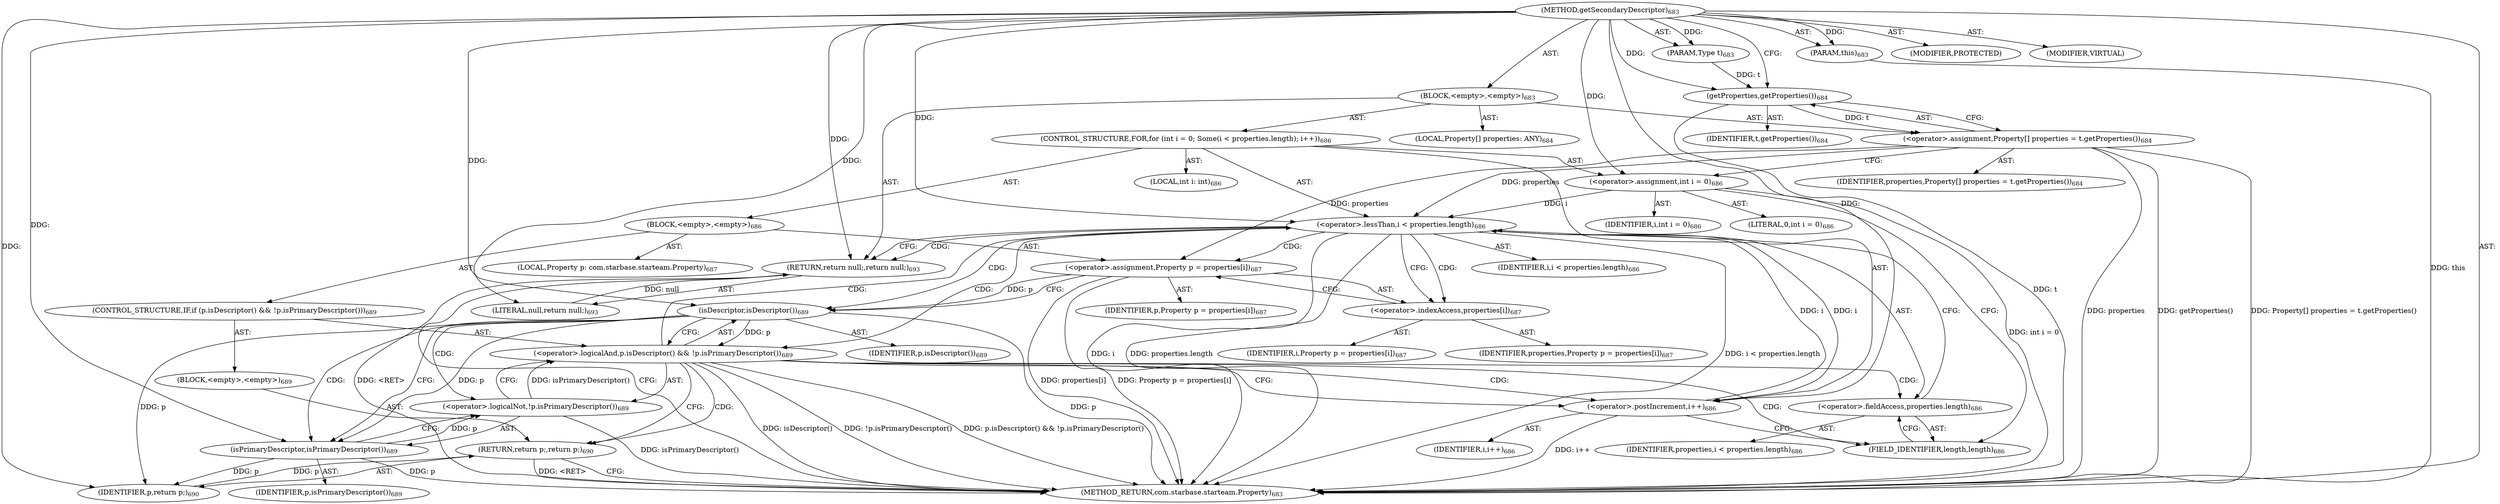 digraph "getSecondaryDescriptor" {  
"111669149709" [label = <(METHOD,getSecondaryDescriptor)<SUB>683</SUB>> ]
"115964117047" [label = <(PARAM,this)<SUB>683</SUB>> ]
"115964117048" [label = <(PARAM,Type t)<SUB>683</SUB>> ]
"25769803832" [label = <(BLOCK,&lt;empty&gt;,&lt;empty&gt;)<SUB>683</SUB>> ]
"94489280559" [label = <(LOCAL,Property[] properties: ANY)<SUB>684</SUB>> ]
"30064771450" [label = <(&lt;operator&gt;.assignment,Property[] properties = t.getProperties())<SUB>684</SUB>> ]
"68719477085" [label = <(IDENTIFIER,properties,Property[] properties = t.getProperties())<SUB>684</SUB>> ]
"30064771451" [label = <(getProperties,getProperties())<SUB>684</SUB>> ]
"68719477086" [label = <(IDENTIFIER,t,getProperties())<SUB>684</SUB>> ]
"47244640297" [label = <(CONTROL_STRUCTURE,FOR,for (int i = 0; Some(i &lt; properties.length); i++))<SUB>686</SUB>> ]
"94489280560" [label = <(LOCAL,int i: int)<SUB>686</SUB>> ]
"30064771452" [label = <(&lt;operator&gt;.assignment,int i = 0)<SUB>686</SUB>> ]
"68719477087" [label = <(IDENTIFIER,i,int i = 0)<SUB>686</SUB>> ]
"90194313295" [label = <(LITERAL,0,int i = 0)<SUB>686</SUB>> ]
"30064771453" [label = <(&lt;operator&gt;.lessThan,i &lt; properties.length)<SUB>686</SUB>> ]
"68719477088" [label = <(IDENTIFIER,i,i &lt; properties.length)<SUB>686</SUB>> ]
"30064771454" [label = <(&lt;operator&gt;.fieldAccess,properties.length)<SUB>686</SUB>> ]
"68719477089" [label = <(IDENTIFIER,properties,i &lt; properties.length)<SUB>686</SUB>> ]
"55834574881" [label = <(FIELD_IDENTIFIER,length,length)<SUB>686</SUB>> ]
"30064771455" [label = <(&lt;operator&gt;.postIncrement,i++)<SUB>686</SUB>> ]
"68719477090" [label = <(IDENTIFIER,i,i++)<SUB>686</SUB>> ]
"25769803833" [label = <(BLOCK,&lt;empty&gt;,&lt;empty&gt;)<SUB>686</SUB>> ]
"94489280561" [label = <(LOCAL,Property p: com.starbase.starteam.Property)<SUB>687</SUB>> ]
"30064771456" [label = <(&lt;operator&gt;.assignment,Property p = properties[i])<SUB>687</SUB>> ]
"68719477091" [label = <(IDENTIFIER,p,Property p = properties[i])<SUB>687</SUB>> ]
"30064771457" [label = <(&lt;operator&gt;.indexAccess,properties[i])<SUB>687</SUB>> ]
"68719477092" [label = <(IDENTIFIER,properties,Property p = properties[i])<SUB>687</SUB>> ]
"68719477093" [label = <(IDENTIFIER,i,Property p = properties[i])<SUB>687</SUB>> ]
"47244640298" [label = <(CONTROL_STRUCTURE,IF,if (p.isDescriptor() &amp;&amp; !p.isPrimaryDescriptor()))<SUB>689</SUB>> ]
"30064771458" [label = <(&lt;operator&gt;.logicalAnd,p.isDescriptor() &amp;&amp; !p.isPrimaryDescriptor())<SUB>689</SUB>> ]
"30064771459" [label = <(isDescriptor,isDescriptor())<SUB>689</SUB>> ]
"68719477094" [label = <(IDENTIFIER,p,isDescriptor())<SUB>689</SUB>> ]
"30064771460" [label = <(&lt;operator&gt;.logicalNot,!p.isPrimaryDescriptor())<SUB>689</SUB>> ]
"30064771461" [label = <(isPrimaryDescriptor,isPrimaryDescriptor())<SUB>689</SUB>> ]
"68719477095" [label = <(IDENTIFIER,p,isPrimaryDescriptor())<SUB>689</SUB>> ]
"25769803834" [label = <(BLOCK,&lt;empty&gt;,&lt;empty&gt;)<SUB>689</SUB>> ]
"146028888073" [label = <(RETURN,return p;,return p;)<SUB>690</SUB>> ]
"68719477096" [label = <(IDENTIFIER,p,return p;)<SUB>690</SUB>> ]
"146028888074" [label = <(RETURN,return null;,return null;)<SUB>693</SUB>> ]
"90194313296" [label = <(LITERAL,null,return null;)<SUB>693</SUB>> ]
"133143986225" [label = <(MODIFIER,PROTECTED)> ]
"133143986226" [label = <(MODIFIER,VIRTUAL)> ]
"128849018893" [label = <(METHOD_RETURN,com.starbase.starteam.Property)<SUB>683</SUB>> ]
  "111669149709" -> "115964117047"  [ label = "AST: "] 
  "111669149709" -> "115964117048"  [ label = "AST: "] 
  "111669149709" -> "25769803832"  [ label = "AST: "] 
  "111669149709" -> "133143986225"  [ label = "AST: "] 
  "111669149709" -> "133143986226"  [ label = "AST: "] 
  "111669149709" -> "128849018893"  [ label = "AST: "] 
  "25769803832" -> "94489280559"  [ label = "AST: "] 
  "25769803832" -> "30064771450"  [ label = "AST: "] 
  "25769803832" -> "47244640297"  [ label = "AST: "] 
  "25769803832" -> "146028888074"  [ label = "AST: "] 
  "30064771450" -> "68719477085"  [ label = "AST: "] 
  "30064771450" -> "30064771451"  [ label = "AST: "] 
  "30064771451" -> "68719477086"  [ label = "AST: "] 
  "47244640297" -> "94489280560"  [ label = "AST: "] 
  "47244640297" -> "30064771452"  [ label = "AST: "] 
  "47244640297" -> "30064771453"  [ label = "AST: "] 
  "47244640297" -> "30064771455"  [ label = "AST: "] 
  "47244640297" -> "25769803833"  [ label = "AST: "] 
  "30064771452" -> "68719477087"  [ label = "AST: "] 
  "30064771452" -> "90194313295"  [ label = "AST: "] 
  "30064771453" -> "68719477088"  [ label = "AST: "] 
  "30064771453" -> "30064771454"  [ label = "AST: "] 
  "30064771454" -> "68719477089"  [ label = "AST: "] 
  "30064771454" -> "55834574881"  [ label = "AST: "] 
  "30064771455" -> "68719477090"  [ label = "AST: "] 
  "25769803833" -> "94489280561"  [ label = "AST: "] 
  "25769803833" -> "30064771456"  [ label = "AST: "] 
  "25769803833" -> "47244640298"  [ label = "AST: "] 
  "30064771456" -> "68719477091"  [ label = "AST: "] 
  "30064771456" -> "30064771457"  [ label = "AST: "] 
  "30064771457" -> "68719477092"  [ label = "AST: "] 
  "30064771457" -> "68719477093"  [ label = "AST: "] 
  "47244640298" -> "30064771458"  [ label = "AST: "] 
  "47244640298" -> "25769803834"  [ label = "AST: "] 
  "30064771458" -> "30064771459"  [ label = "AST: "] 
  "30064771458" -> "30064771460"  [ label = "AST: "] 
  "30064771459" -> "68719477094"  [ label = "AST: "] 
  "30064771460" -> "30064771461"  [ label = "AST: "] 
  "30064771461" -> "68719477095"  [ label = "AST: "] 
  "25769803834" -> "146028888073"  [ label = "AST: "] 
  "146028888073" -> "68719477096"  [ label = "AST: "] 
  "146028888074" -> "90194313296"  [ label = "AST: "] 
  "30064771450" -> "30064771452"  [ label = "CFG: "] 
  "146028888074" -> "128849018893"  [ label = "CFG: "] 
  "30064771451" -> "30064771450"  [ label = "CFG: "] 
  "30064771452" -> "55834574881"  [ label = "CFG: "] 
  "30064771453" -> "30064771457"  [ label = "CFG: "] 
  "30064771453" -> "146028888074"  [ label = "CFG: "] 
  "30064771455" -> "55834574881"  [ label = "CFG: "] 
  "30064771454" -> "30064771453"  [ label = "CFG: "] 
  "30064771456" -> "30064771459"  [ label = "CFG: "] 
  "55834574881" -> "30064771454"  [ label = "CFG: "] 
  "30064771457" -> "30064771456"  [ label = "CFG: "] 
  "30064771458" -> "146028888073"  [ label = "CFG: "] 
  "30064771458" -> "30064771455"  [ label = "CFG: "] 
  "30064771459" -> "30064771458"  [ label = "CFG: "] 
  "30064771459" -> "30064771461"  [ label = "CFG: "] 
  "30064771460" -> "30064771458"  [ label = "CFG: "] 
  "146028888073" -> "128849018893"  [ label = "CFG: "] 
  "30064771461" -> "30064771460"  [ label = "CFG: "] 
  "111669149709" -> "30064771451"  [ label = "CFG: "] 
  "146028888074" -> "128849018893"  [ label = "DDG: &lt;RET&gt;"] 
  "146028888073" -> "128849018893"  [ label = "DDG: &lt;RET&gt;"] 
  "115964117047" -> "128849018893"  [ label = "DDG: this"] 
  "30064771450" -> "128849018893"  [ label = "DDG: properties"] 
  "30064771451" -> "128849018893"  [ label = "DDG: t"] 
  "30064771450" -> "128849018893"  [ label = "DDG: getProperties()"] 
  "30064771450" -> "128849018893"  [ label = "DDG: Property[] properties = t.getProperties()"] 
  "30064771452" -> "128849018893"  [ label = "DDG: int i = 0"] 
  "30064771453" -> "128849018893"  [ label = "DDG: i"] 
  "30064771453" -> "128849018893"  [ label = "DDG: properties.length"] 
  "30064771453" -> "128849018893"  [ label = "DDG: i &lt; properties.length"] 
  "30064771456" -> "128849018893"  [ label = "DDG: properties[i]"] 
  "30064771456" -> "128849018893"  [ label = "DDG: Property p = properties[i]"] 
  "30064771459" -> "128849018893"  [ label = "DDG: p"] 
  "30064771458" -> "128849018893"  [ label = "DDG: isDescriptor()"] 
  "30064771461" -> "128849018893"  [ label = "DDG: p"] 
  "30064771460" -> "128849018893"  [ label = "DDG: isPrimaryDescriptor()"] 
  "30064771458" -> "128849018893"  [ label = "DDG: !p.isPrimaryDescriptor()"] 
  "30064771458" -> "128849018893"  [ label = "DDG: p.isDescriptor() &amp;&amp; !p.isPrimaryDescriptor()"] 
  "30064771455" -> "128849018893"  [ label = "DDG: i++"] 
  "111669149709" -> "115964117047"  [ label = "DDG: "] 
  "111669149709" -> "115964117048"  [ label = "DDG: "] 
  "30064771451" -> "30064771450"  [ label = "DDG: t"] 
  "90194313296" -> "146028888074"  [ label = "DDG: null"] 
  "111669149709" -> "146028888074"  [ label = "DDG: "] 
  "111669149709" -> "30064771452"  [ label = "DDG: "] 
  "111669149709" -> "90194313296"  [ label = "DDG: "] 
  "115964117048" -> "30064771451"  [ label = "DDG: t"] 
  "111669149709" -> "30064771451"  [ label = "DDG: "] 
  "30064771452" -> "30064771453"  [ label = "DDG: i"] 
  "30064771455" -> "30064771453"  [ label = "DDG: i"] 
  "111669149709" -> "30064771453"  [ label = "DDG: "] 
  "30064771450" -> "30064771453"  [ label = "DDG: properties"] 
  "30064771453" -> "30064771455"  [ label = "DDG: i"] 
  "111669149709" -> "30064771455"  [ label = "DDG: "] 
  "30064771450" -> "30064771456"  [ label = "DDG: properties"] 
  "30064771459" -> "30064771458"  [ label = "DDG: p"] 
  "30064771460" -> "30064771458"  [ label = "DDG: isPrimaryDescriptor()"] 
  "68719477096" -> "146028888073"  [ label = "DDG: p"] 
  "30064771456" -> "30064771459"  [ label = "DDG: p"] 
  "111669149709" -> "30064771459"  [ label = "DDG: "] 
  "30064771461" -> "30064771460"  [ label = "DDG: p"] 
  "30064771459" -> "68719477096"  [ label = "DDG: p"] 
  "30064771461" -> "68719477096"  [ label = "DDG: p"] 
  "111669149709" -> "68719477096"  [ label = "DDG: "] 
  "30064771459" -> "30064771461"  [ label = "DDG: p"] 
  "111669149709" -> "30064771461"  [ label = "DDG: "] 
  "30064771453" -> "30064771456"  [ label = "CDG: "] 
  "30064771453" -> "30064771457"  [ label = "CDG: "] 
  "30064771453" -> "30064771458"  [ label = "CDG: "] 
  "30064771453" -> "30064771459"  [ label = "CDG: "] 
  "30064771453" -> "146028888074"  [ label = "CDG: "] 
  "30064771458" -> "30064771453"  [ label = "CDG: "] 
  "30064771458" -> "30064771454"  [ label = "CDG: "] 
  "30064771458" -> "30064771455"  [ label = "CDG: "] 
  "30064771458" -> "55834574881"  [ label = "CDG: "] 
  "30064771458" -> "146028888073"  [ label = "CDG: "] 
  "30064771459" -> "30064771461"  [ label = "CDG: "] 
  "30064771459" -> "30064771460"  [ label = "CDG: "] 
}

